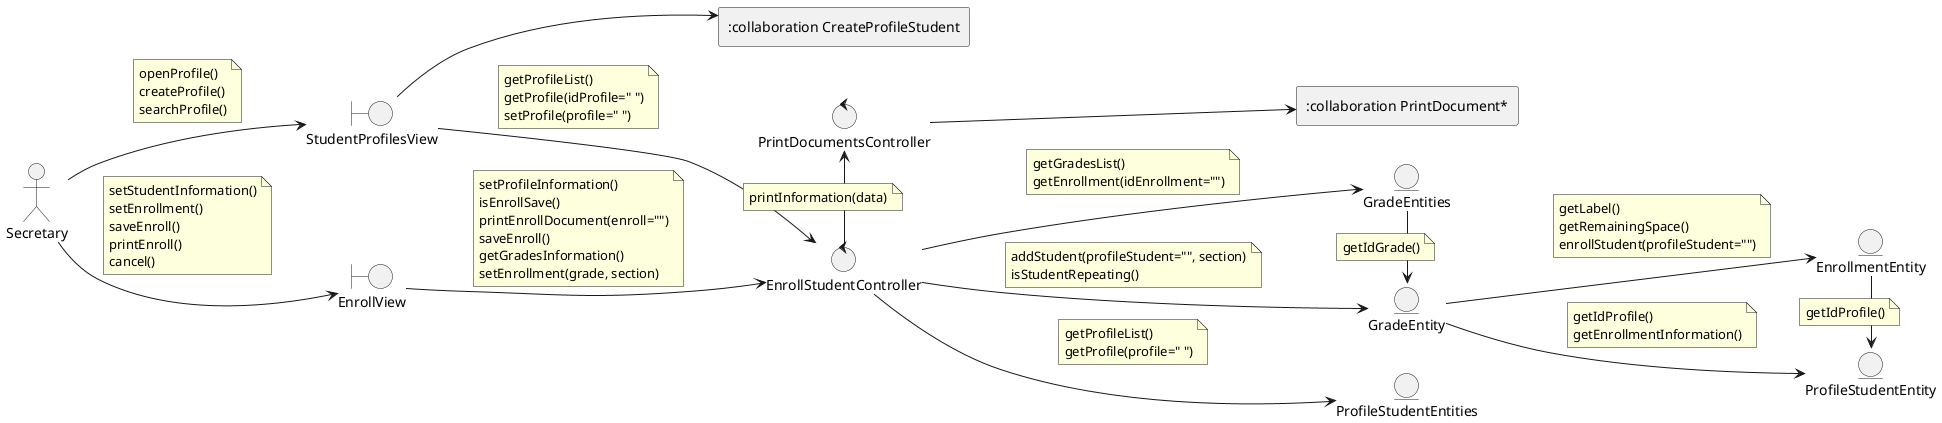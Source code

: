 @startuml
left to right direction

'--- Classes definition ---
actor Secretary

boundary StudentProfilesView
boundary EnrollView

control EnrollStudentController
control PrintDocumentsController

entity ProfileStudentEntity
entity ProfileStudentEntities
entity EnrollmentEntity
entity GradeEntities
entity GradeEntity

rectangle ":collaboration PrintDocument*"
rectangle ":collaboration CreateProfileStudent"


'--- Actor relations ---
Secretary --> StudentProfilesView
note on link
    openProfile()
    createProfile()
    searchProfile()
end note

Secretary --> EnrollView
note on link
    setStudentInformation()
    setEnrollment()
    saveEnroll()
    printEnroll()
    cancel()
end note


'--- Views relations ---
StudentProfilesView --> EnrollStudentController
note on link
    getProfileList()
    getProfile(idProfile=" ")
    setProfile(profile=" ")
end note

StudentProfilesView --> ":collaboration CreateProfileStudent"

EnrollView --> EnrollStudentController
note on link
    setProfileInformation()
    isEnrollSave()
    printEnrollDocument(enroll="")
    saveEnroll()
    getGradesInformation()
    setEnrollment(grade, section)
end note

'--- Controllers relations ---
EnrollStudentController --> ProfileStudentEntities
note on link
    getProfileList()
    getProfile(profile=" ")
end note

EnrollStudentController --> GradeEntities
note on link
    getGradesList()
    getEnrollment(idEnrollment="")
end note

EnrollStudentController --> GradeEntity
note on link
    addStudent(profileStudent="", section)
    isStudentRepeating()
end note

EnrollStudentController -right-> PrintDocumentsController
note on link
    printInformation(data)
end note

PrintDocumentsController --> ":collaboration PrintDocument*"


'--- Entity relations ---
EnrollmentEntity -> ProfileStudentEntity
note on link
    getIdProfile()
end note

GradeEntities -> GradeEntity
note on link
    getIdGrade()
end note

GradeEntity --> EnrollmentEntity
note on link
    getLabel()
    getRemainingSpace()
    enrollStudent(profileStudent="")
end note

GradeEntity --> ProfileStudentEntity
note on link
    getIdProfile()
    getEnrollmentInformation()
end note

@enduml